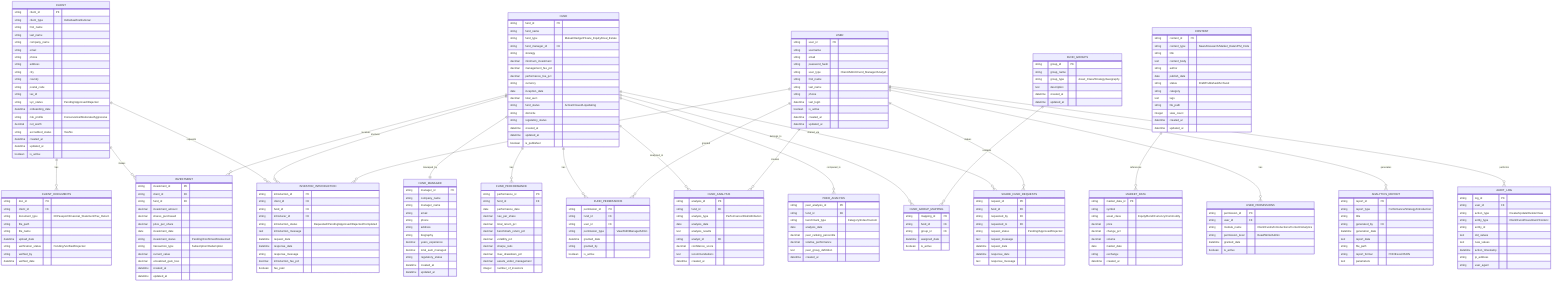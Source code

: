 erDiagram
    %% Core Entity Definitions
    CLIENT {
        string client_id PK
        string client_type "Individual/Institutional"
        string first_name
        string last_name
        string company_name
        string email
        string phone
        string address
        string city
        string country
        string postal_code
        string tax_id
        string kyc_status "Pending/Approved/Rejected"
        datetime onboarding_date
        string risk_profile "Conservative/Moderate/Aggressive"
        decimal net_worth
        string accredited_status "Yes/No"
        datetime created_at
        datetime updated_at
        boolean is_active
    }

    CLIENT_DOCUMENTS {
        string doc_id PK
        string client_id FK
        string document_type "ID/Passport/Financial_Statement/Tax_Return"
        string file_path
        string file_name
        datetime upload_date
        string verification_status "Pending/Verified/Rejected"
        string verified_by
        datetime verified_date
    }

    FUND {
        string fund_id PK
        string fund_name
        string fund_type "Mutual/Hedge/Private_Equity/Real_Estate"
        string fund_manager_id FK
        string strategy
        decimal minimum_investment
        decimal management_fee_pct
        decimal performance_fee_pct
        string currency
        date inception_date
        decimal total_aum
        string fund_status "Active/Closed/Liquidating"
        string domicile
        string regulatory_status
        datetime created_at
        datetime updated_at
        boolean is_published
    }

    FUND_MANAGER {
        string manager_id PK
        string company_name
        string manager_name
        string email
        string phone
        string address
        string biography
        decimal years_experience
        decimal total_aum_managed
        string regulatory_status
        datetime created_at
        datetime updated_at
    }

    FUND_PERFORMANCE {
        string performance_id PK
        string fund_id FK
        date performance_date
        decimal nav_per_share
        decimal total_return_pct
        decimal benchmark_return_pct
        decimal volatility_pct
        decimal sharpe_ratio
        decimal max_drawdown_pct
        decimal assets_under_management
        integer number_of_investors
    }

    INVESTMENT {
        string investment_id PK
        string client_id FK
        string fund_id FK
        decimal investment_amount
        decimal shares_purchased
        decimal price_per_share
        date investment_date
        string investment_status "Pending/Confirmed/Redeemed"
        string transaction_type "Subscription/Redemption"
        decimal current_value
        decimal unrealized_gain_loss
        datetime created_at
        datetime updated_at
    }

    FUND_PERMISSIONS {
        string permission_id PK
        string fund_id FK
        string user_id FK
        string permission_type "View/Edit/Manage/Admin"
        datetime granted_date
        string granted_by
        boolean is_active
    }

    INVESTOR_INTRODUCTION {
        string introduction_id PK
        string client_id FK
        string fund_id FK
        string introducer_id FK
        string introduction_status "Requested/Pending/Approved/Rejected/Completed"
        text introduction_message
        datetime request_date
        datetime response_date
        string response_message
        decimal introduction_fee_pct
        boolean fee_paid
    }

    CONTENT {
        string content_id PK
        string content_type "News/Research/Market_Data/JPM_CAG"
        string title
        text content_body
        string author
        date publish_date
        string status "Draft/Published/Archived"
        string category
        text tags
        string file_path
        integer view_count
        datetime created_at
        datetime updated_at
    }

    MARKET_DATA {
        string market_data_id PK
        string symbol
        string asset_class "Equity/Bond/Currency/Commodity"
        decimal price
        decimal change_pct
        decimal volume
        date market_date
        string exchange
        datetime created_at
    }

    USER {
        string user_id PK
        string username
        string email
        string password_hash
        string user_type "Client/Admin/Fund_Manager/Analyst"
        string first_name
        string last_name
        string phone
        datetime last_login
        boolean is_active
        datetime created_at
        datetime updated_at
    }

    USER_PERMISSIONS {
        string permission_id PK
        string user_id FK
        string module_name "Client/Funds/Introductions/Content/Analytics"
        string permission_level "Read/Write/Admin"
        datetime granted_date
        boolean is_active
    }

    ANALYTICS_REPORT {
        string report_id PK
        string report_type "Performance/Strategy/Introduction"
        string title
        string generated_by FK
        datetime generation_date
        text report_data
        string file_path
        string report_format "PDF/Excel/JSON"
        text parameters
    }

    FUND_ANALYSIS {
        string analysis_id PK
        string fund_id FK
        string analysis_type "Performance/Risk/Attribution"
        date analysis_date
        text analysis_results
        string analyst_id FK
        decimal confidence_score
        text recommendations
        datetime created_at
    }

    PEER_ANALYSIS {
        string peer_analysis_id PK
        string fund_id FK
        string benchmark_type "Category/Index/Custom"
        date analysis_date
        decimal peer_ranking_percentile
        decimal relative_performance
        text peer_group_definition
        datetime created_at
    }

    FUND_GROUPS {
        string group_id PK
        string group_name
        string group_type "Asset_Class/Strategy/Geography"
        text description
        datetime created_at
        datetime updated_at
    }

    FUND_GROUP_MAPPING {
        string mapping_id PK
        string fund_id FK
        string group_id FK
        datetime assigned_date
        boolean is_active
    }

    SHARE_FUND_REQUESTS {
        string request_id PK
        string fund_id FK
        string requested_by FK
        string requested_to FK
        string request_status "Pending/Approved/Rejected"
        text request_message
        datetime request_date
        datetime response_date
        text response_message
    }

    AUDIT_LOG {
        string log_id PK
        string user_id FK
        string action_type "Create/Update/Delete/View"
        string entity_type "Client/Fund/Investment/Content"
        string entity_id
        text old_values
        text new_values
        datetime action_timestamp
        string ip_address
        string user_agent
    }

    %% Relationships
    CLIENT ||--o{ CLIENT_DOCUMENTS : "has"
    CLIENT ||--o{ INVESTMENT : "makes"
    CLIENT ||--o{ INVESTOR_INTRODUCTION : "requests"
    
    FUND ||--o{ INVESTMENT : "receives"
    FUND ||--|| FUND_MANAGER : "managed_by"
    FUND ||--o{ FUND_PERFORMANCE : "has"
    FUND ||--o{ FUND_PERMISSIONS : "has"
    FUND ||--o{ INVESTOR_INTRODUCTION : "involves"
    FUND ||--o{ FUND_ANALYSIS : "analyzed_in"
    FUND ||--o{ PEER_ANALYSIS : "compared_in"
    FUND ||--o{ FUND_GROUP_MAPPING : "belongs_to"
    FUND ||--o{ SHARE_FUND_REQUESTS : "shared_via"
    
    FUND_GROUPS ||--o{ FUND_GROUP_MAPPING : "contains"
    
    USER ||--o{ FUND_PERMISSIONS : "granted"
    USER ||--o{ USER_PERMISSIONS : "has"
    USER ||--o{ INVESTOR_INTRODUCTION : "introduces"
    USER ||--o{ ANALYTICS_REPORT : "generates"
    USER ||--o{ FUND_ANALYSIS : "creates"
    USER ||--o{ SHARE_FUND_REQUESTS : "makes"
    USER ||--o{ AUDIT_LOG : "performs"
    
    CONTENT ||--o{ MARKET_DATA : "references"